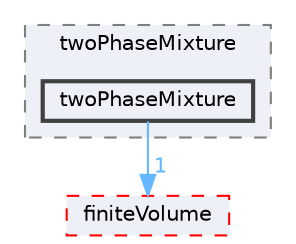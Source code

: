 digraph "src/transportModels/twoPhaseMixture/twoPhaseMixture"
{
 // LATEX_PDF_SIZE
  bgcolor="transparent";
  edge [fontname=Helvetica,fontsize=10,labelfontname=Helvetica,labelfontsize=10];
  node [fontname=Helvetica,fontsize=10,shape=box,height=0.2,width=0.4];
  compound=true
  subgraph clusterdir_eb16c39e798c85e23cdc92056469ea82 {
    graph [ bgcolor="#edf0f7", pencolor="grey50", label="twoPhaseMixture", fontname=Helvetica,fontsize=10 style="filled,dashed", URL="dir_eb16c39e798c85e23cdc92056469ea82.html",tooltip=""]
  dir_0a44a1d9a88c85102a36c2d1e45d6c33 [label="twoPhaseMixture", fillcolor="#edf0f7", color="grey25", style="filled,bold", URL="dir_0a44a1d9a88c85102a36c2d1e45d6c33.html",tooltip=""];
  }
  dir_9bd15774b555cf7259a6fa18f99fe99b [label="finiteVolume", fillcolor="#edf0f7", color="red", style="filled,dashed", URL="dir_9bd15774b555cf7259a6fa18f99fe99b.html",tooltip=""];
  dir_0a44a1d9a88c85102a36c2d1e45d6c33->dir_9bd15774b555cf7259a6fa18f99fe99b [headlabel="1", labeldistance=1.5 headhref="dir_004170_001387.html" href="dir_004170_001387.html" color="steelblue1" fontcolor="steelblue1"];
}
